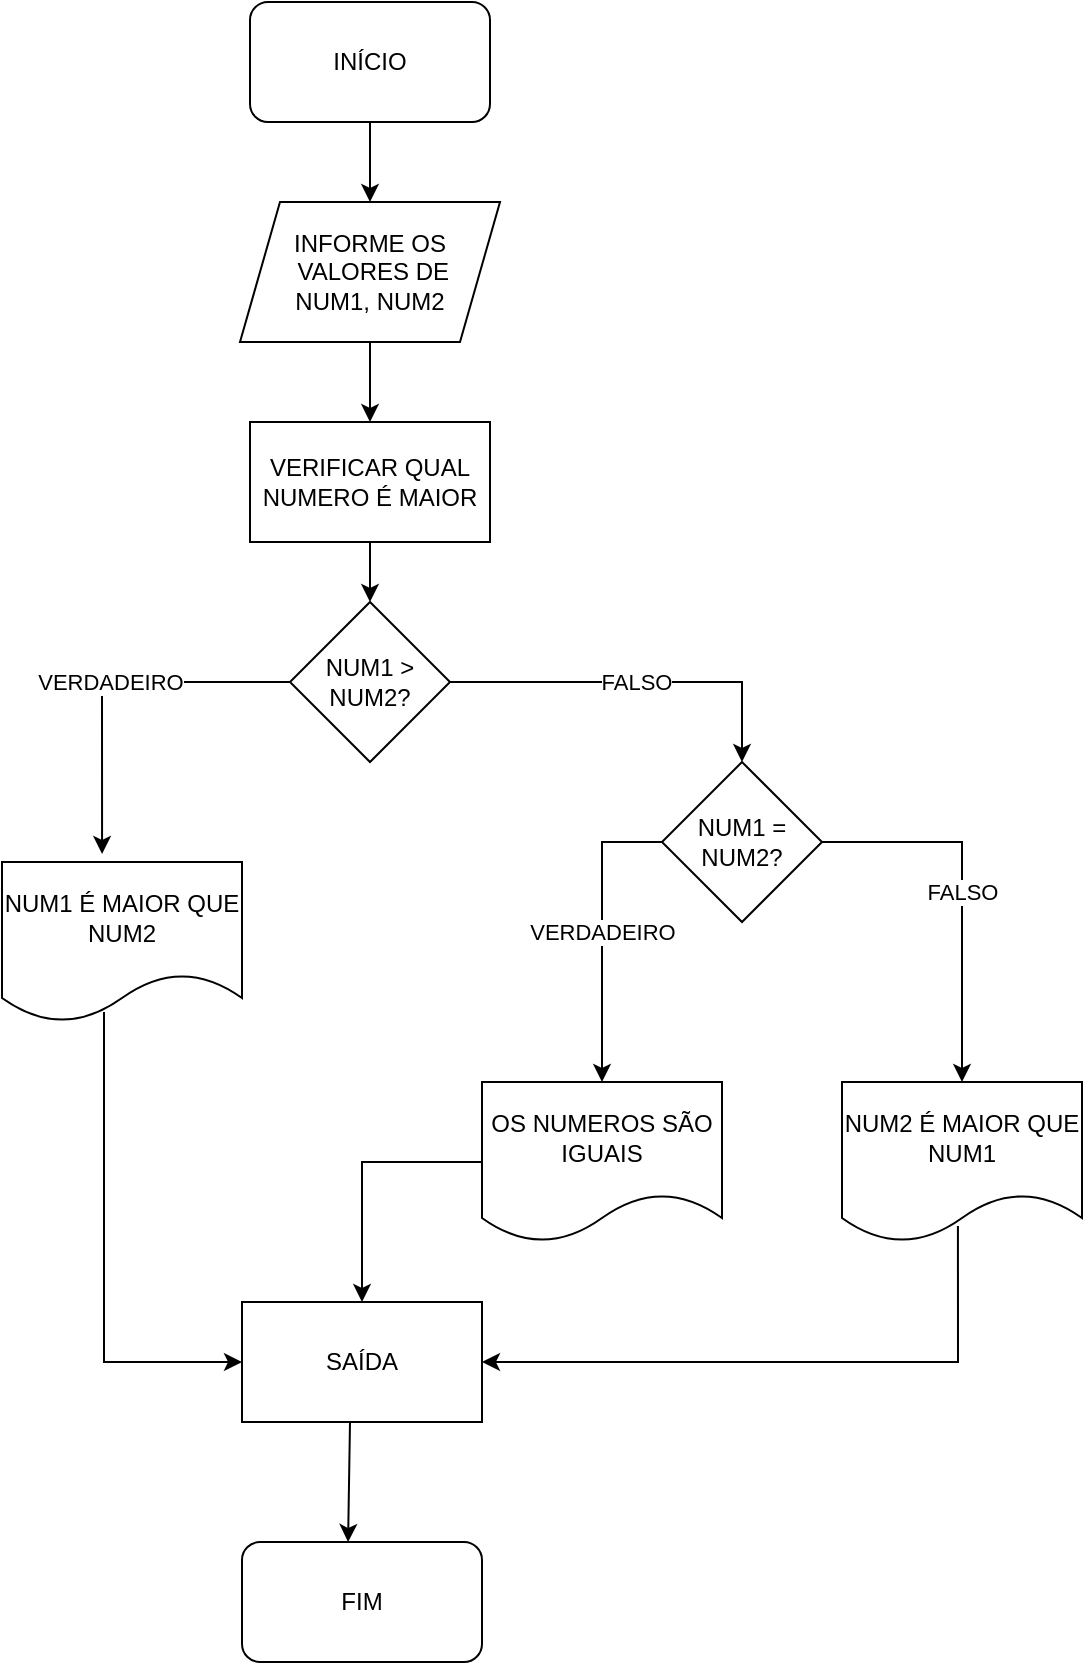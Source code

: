 <mxfile version="17.1.3" type="github">
  <diagram id="gH58MHXQObfxI-b5EgTX" name="Page-1">
    <mxGraphModel dx="868" dy="468" grid="1" gridSize="10" guides="1" tooltips="1" connect="1" arrows="1" fold="1" page="1" pageScale="1" pageWidth="827" pageHeight="1169" math="0" shadow="0">
      <root>
        <mxCell id="0" />
        <mxCell id="1" parent="0" />
        <mxCell id="xW4rXWKETNsPXEk1RQ9Q-13" value="" style="edgeStyle=orthogonalEdgeStyle;rounded=0;orthogonalLoop=1;jettySize=auto;html=1;" edge="1" parent="1" source="xW4rXWKETNsPXEk1RQ9Q-1" target="xW4rXWKETNsPXEk1RQ9Q-2">
          <mxGeometry relative="1" as="geometry" />
        </mxCell>
        <mxCell id="xW4rXWKETNsPXEk1RQ9Q-1" value="INÍCIO" style="rounded=1;whiteSpace=wrap;html=1;" vertex="1" parent="1">
          <mxGeometry x="354" y="20" width="120" height="60" as="geometry" />
        </mxCell>
        <mxCell id="xW4rXWKETNsPXEk1RQ9Q-12" value="" style="edgeStyle=orthogonalEdgeStyle;rounded=0;orthogonalLoop=1;jettySize=auto;html=1;" edge="1" parent="1" source="xW4rXWKETNsPXEk1RQ9Q-2" target="xW4rXWKETNsPXEk1RQ9Q-4">
          <mxGeometry relative="1" as="geometry" />
        </mxCell>
        <mxCell id="xW4rXWKETNsPXEk1RQ9Q-2" value="&lt;div&gt;INFORME OS&lt;/div&gt;&lt;div&gt;&amp;nbsp;VALORES DE &lt;br&gt;&lt;/div&gt;&lt;div&gt;NUM1, NUM2&lt;/div&gt;" style="shape=parallelogram;perimeter=parallelogramPerimeter;whiteSpace=wrap;html=1;fixedSize=1;" vertex="1" parent="1">
          <mxGeometry x="349" y="120" width="130" height="70" as="geometry" />
        </mxCell>
        <mxCell id="xW4rXWKETNsPXEk1RQ9Q-14" value="" style="edgeStyle=orthogonalEdgeStyle;rounded=0;orthogonalLoop=1;jettySize=auto;html=1;" edge="1" parent="1" source="xW4rXWKETNsPXEk1RQ9Q-4" target="xW4rXWKETNsPXEk1RQ9Q-5">
          <mxGeometry relative="1" as="geometry" />
        </mxCell>
        <mxCell id="xW4rXWKETNsPXEk1RQ9Q-4" value="VERIFICAR QUAL NUMERO É MAIOR" style="rounded=0;whiteSpace=wrap;html=1;" vertex="1" parent="1">
          <mxGeometry x="354" y="230" width="120" height="60" as="geometry" />
        </mxCell>
        <mxCell id="xW4rXWKETNsPXEk1RQ9Q-5" value="NUM1 &amp;gt; NUM2?" style="rhombus;whiteSpace=wrap;html=1;" vertex="1" parent="1">
          <mxGeometry x="374" y="320" width="80" height="80" as="geometry" />
        </mxCell>
        <mxCell id="xW4rXWKETNsPXEk1RQ9Q-6" value="NUM1 É MAIOR QUE NUM2" style="shape=document;whiteSpace=wrap;html=1;boundedLbl=1;" vertex="1" parent="1">
          <mxGeometry x="230" y="450" width="120" height="80" as="geometry" />
        </mxCell>
        <mxCell id="xW4rXWKETNsPXEk1RQ9Q-8" value="NUM2 É MAIOR QUE NUM1" style="shape=document;whiteSpace=wrap;html=1;boundedLbl=1;" vertex="1" parent="1">
          <mxGeometry x="650" y="560" width="120" height="80" as="geometry" />
        </mxCell>
        <mxCell id="xW4rXWKETNsPXEk1RQ9Q-9" value="SAÍDA" style="rounded=0;whiteSpace=wrap;html=1;" vertex="1" parent="1">
          <mxGeometry x="350" y="670" width="120" height="60" as="geometry" />
        </mxCell>
        <mxCell id="xW4rXWKETNsPXEk1RQ9Q-10" value="FIM" style="rounded=1;whiteSpace=wrap;html=1;" vertex="1" parent="1">
          <mxGeometry x="350" y="790" width="120" height="60" as="geometry" />
        </mxCell>
        <mxCell id="xW4rXWKETNsPXEk1RQ9Q-17" value="" style="endArrow=classic;html=1;rounded=0;exitX=0;exitY=0.5;exitDx=0;exitDy=0;entryX=0.417;entryY=-0.05;entryDx=0;entryDy=0;entryPerimeter=0;" edge="1" parent="1" source="xW4rXWKETNsPXEk1RQ9Q-5" target="xW4rXWKETNsPXEk1RQ9Q-6">
          <mxGeometry relative="1" as="geometry">
            <mxPoint x="360" y="420" as="sourcePoint" />
            <mxPoint x="460" y="420" as="targetPoint" />
            <Array as="points">
              <mxPoint x="280" y="360" />
            </Array>
          </mxGeometry>
        </mxCell>
        <mxCell id="xW4rXWKETNsPXEk1RQ9Q-18" value="VERDADEIRO " style="edgeLabel;resizable=0;html=1;align=center;verticalAlign=middle;" connectable="0" vertex="1" parent="xW4rXWKETNsPXEk1RQ9Q-17">
          <mxGeometry relative="1" as="geometry" />
        </mxCell>
        <mxCell id="xW4rXWKETNsPXEk1RQ9Q-22" value="" style="endArrow=classic;html=1;rounded=0;exitX=0.425;exitY=0.938;exitDx=0;exitDy=0;exitPerimeter=0;entryX=0;entryY=0.5;entryDx=0;entryDy=0;" edge="1" parent="1" source="xW4rXWKETNsPXEk1RQ9Q-6" target="xW4rXWKETNsPXEk1RQ9Q-9">
          <mxGeometry width="50" height="50" relative="1" as="geometry">
            <mxPoint x="390" y="540" as="sourcePoint" />
            <mxPoint x="280" y="620" as="targetPoint" />
            <Array as="points">
              <mxPoint x="281" y="700" />
            </Array>
          </mxGeometry>
        </mxCell>
        <mxCell id="xW4rXWKETNsPXEk1RQ9Q-24" value="" style="endArrow=classic;html=1;rounded=0;exitX=0.45;exitY=1;exitDx=0;exitDy=0;entryX=0.442;entryY=0;entryDx=0;entryDy=0;entryPerimeter=0;exitPerimeter=0;" edge="1" parent="1" source="xW4rXWKETNsPXEk1RQ9Q-9" target="xW4rXWKETNsPXEk1RQ9Q-10">
          <mxGeometry width="50" height="50" relative="1" as="geometry">
            <mxPoint x="390" y="630" as="sourcePoint" />
            <mxPoint x="440" y="580" as="targetPoint" />
          </mxGeometry>
        </mxCell>
        <mxCell id="xW4rXWKETNsPXEk1RQ9Q-25" value="NUM1 = NUM2?" style="rhombus;whiteSpace=wrap;html=1;" vertex="1" parent="1">
          <mxGeometry x="560" y="400" width="80" height="80" as="geometry" />
        </mxCell>
        <mxCell id="xW4rXWKETNsPXEk1RQ9Q-26" value="" style="endArrow=classic;html=1;rounded=0;exitX=1;exitY=0.5;exitDx=0;exitDy=0;entryX=0.5;entryY=0;entryDx=0;entryDy=0;" edge="1" parent="1" source="xW4rXWKETNsPXEk1RQ9Q-5" target="xW4rXWKETNsPXEk1RQ9Q-25">
          <mxGeometry relative="1" as="geometry">
            <mxPoint x="360" y="510" as="sourcePoint" />
            <mxPoint x="460" y="510" as="targetPoint" />
            <Array as="points">
              <mxPoint x="600" y="360" />
            </Array>
          </mxGeometry>
        </mxCell>
        <mxCell id="xW4rXWKETNsPXEk1RQ9Q-27" value="FALSO" style="edgeLabel;resizable=0;html=1;align=center;verticalAlign=middle;" connectable="0" vertex="1" parent="xW4rXWKETNsPXEk1RQ9Q-26">
          <mxGeometry relative="1" as="geometry" />
        </mxCell>
        <mxCell id="xW4rXWKETNsPXEk1RQ9Q-28" value="" style="endArrow=classic;html=1;rounded=0;exitX=1;exitY=0.5;exitDx=0;exitDy=0;entryX=0.5;entryY=0;entryDx=0;entryDy=0;" edge="1" parent="1" source="xW4rXWKETNsPXEk1RQ9Q-25" target="xW4rXWKETNsPXEk1RQ9Q-8">
          <mxGeometry relative="1" as="geometry">
            <mxPoint x="360" y="510" as="sourcePoint" />
            <mxPoint x="460" y="510" as="targetPoint" />
            <Array as="points">
              <mxPoint x="710" y="440" />
            </Array>
          </mxGeometry>
        </mxCell>
        <mxCell id="xW4rXWKETNsPXEk1RQ9Q-29" value="FALSO" style="edgeLabel;resizable=0;html=1;align=center;verticalAlign=middle;" connectable="0" vertex="1" parent="xW4rXWKETNsPXEk1RQ9Q-28">
          <mxGeometry relative="1" as="geometry" />
        </mxCell>
        <mxCell id="xW4rXWKETNsPXEk1RQ9Q-30" value="OS NUMEROS SÃO IGUAIS" style="shape=document;whiteSpace=wrap;html=1;boundedLbl=1;" vertex="1" parent="1">
          <mxGeometry x="470" y="560" width="120" height="80" as="geometry" />
        </mxCell>
        <mxCell id="xW4rXWKETNsPXEk1RQ9Q-31" value="" style="endArrow=classic;html=1;rounded=0;exitX=0;exitY=0.5;exitDx=0;exitDy=0;entryX=0.5;entryY=0;entryDx=0;entryDy=0;" edge="1" parent="1" source="xW4rXWKETNsPXEk1RQ9Q-25" target="xW4rXWKETNsPXEk1RQ9Q-30">
          <mxGeometry relative="1" as="geometry">
            <mxPoint x="360" y="510" as="sourcePoint" />
            <mxPoint x="460" y="510" as="targetPoint" />
            <Array as="points">
              <mxPoint x="530" y="440" />
            </Array>
          </mxGeometry>
        </mxCell>
        <mxCell id="xW4rXWKETNsPXEk1RQ9Q-32" value="VERDADEIRO" style="edgeLabel;resizable=0;html=1;align=center;verticalAlign=middle;" connectable="0" vertex="1" parent="xW4rXWKETNsPXEk1RQ9Q-31">
          <mxGeometry relative="1" as="geometry" />
        </mxCell>
        <mxCell id="xW4rXWKETNsPXEk1RQ9Q-33" value="" style="endArrow=classic;html=1;rounded=0;exitX=0;exitY=0.5;exitDx=0;exitDy=0;" edge="1" parent="1" source="xW4rXWKETNsPXEk1RQ9Q-30" target="xW4rXWKETNsPXEk1RQ9Q-9">
          <mxGeometry width="50" height="50" relative="1" as="geometry">
            <mxPoint x="390" y="540" as="sourcePoint" />
            <mxPoint x="440" y="570" as="targetPoint" />
            <Array as="points">
              <mxPoint x="410" y="600" />
            </Array>
          </mxGeometry>
        </mxCell>
        <mxCell id="xW4rXWKETNsPXEk1RQ9Q-34" value="" style="endArrow=classic;html=1;rounded=0;exitX=0.483;exitY=0.9;exitDx=0;exitDy=0;exitPerimeter=0;entryX=1;entryY=0.5;entryDx=0;entryDy=0;" edge="1" parent="1" source="xW4rXWKETNsPXEk1RQ9Q-8" target="xW4rXWKETNsPXEk1RQ9Q-9">
          <mxGeometry width="50" height="50" relative="1" as="geometry">
            <mxPoint x="542.04" y="641.04" as="sourcePoint" />
            <mxPoint x="480" y="710" as="targetPoint" />
            <Array as="points">
              <mxPoint x="708" y="700" />
            </Array>
          </mxGeometry>
        </mxCell>
      </root>
    </mxGraphModel>
  </diagram>
</mxfile>
